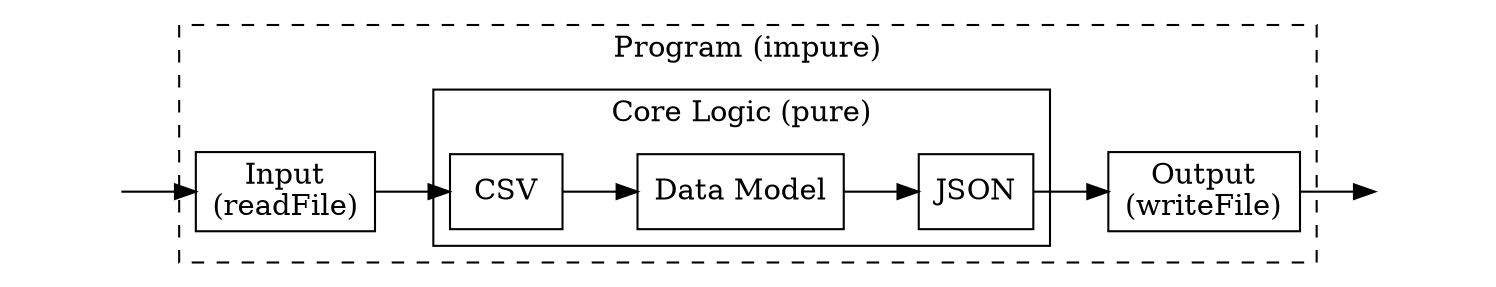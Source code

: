 digraph IO {
  size = "15,30";
  rankdir = LR;
  worldIn [ shape = none; label = "" ];
  worldOut [ shape = none; label = "" ];
  subgraph cluster_program {
    label = "Program (impure)"
    style = dashed
    read  [ shape = box; label = "Input\n(readFile)" ];
    write [ shape = box; label = "Output\n(writeFile)" ];
    subgraph cluster_dataModel {
      label = "Core Logic (pure)"
      style = solid
      node [ shape = box ] 
      input [ label = "CSV" ];
      dataModel [ label = "Data Model" ];
      output [ label = "JSON" ];
      input -> dataModel;
      dataModel -> output;
    }
    read -> input;
    output -> write;
  }
  worldIn -> read;
  write -> worldOut;
}
